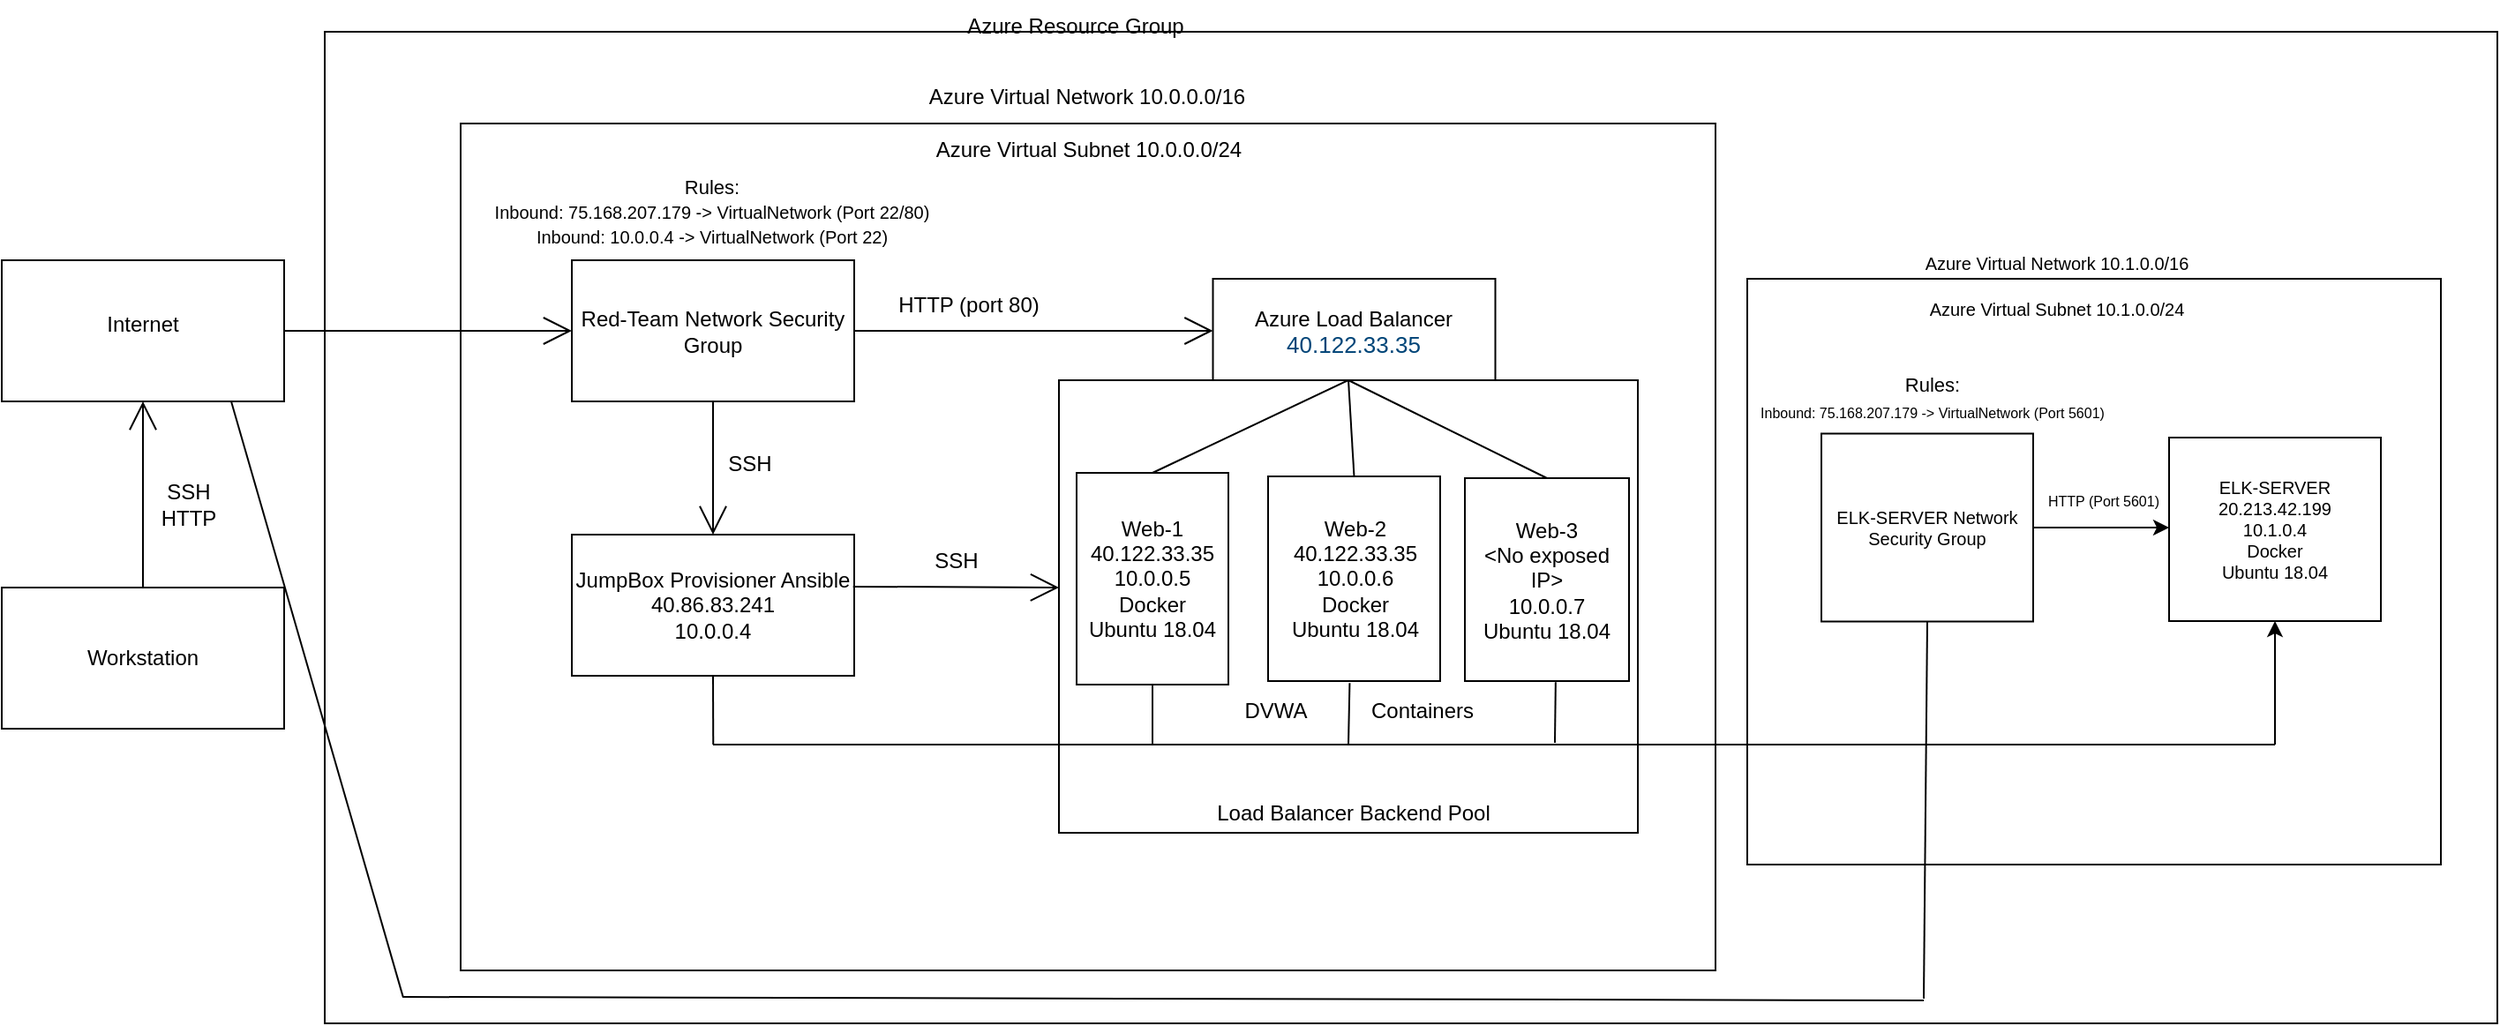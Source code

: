 <mxfile version="17.1.3" type="github">
  <diagram id="Vim2YMB18qbfsKO-1kl4" name="Page-1">
    <mxGraphModel dx="1704" dy="1128" grid="0" gridSize="10" guides="1" tooltips="1" connect="1" arrows="1" fold="1" page="0" pageScale="1" pageWidth="850" pageHeight="1100" math="0" shadow="0">
      <root>
        <mxCell id="0" />
        <mxCell id="1" parent="0" />
        <mxCell id="G9EsvETkhlV5NKroU2Br-8" value="HTTP (Port 5601)" style="text;html=1;strokeColor=none;fillColor=none;align=center;verticalAlign=middle;whiteSpace=wrap;rounded=0;fontSize=10;" vertex="1" parent="1">
          <mxGeometry x="1245" y="488.5" width="85" height="23" as="geometry" />
        </mxCell>
        <mxCell id="G9EsvETkhlV5NKroU2Br-17" value="" style="rounded=0;whiteSpace=wrap;html=1;fontSize=10;" vertex="1" parent="1">
          <mxGeometry x="1112" y="194" width="312" height="261" as="geometry" />
        </mxCell>
        <mxCell id="Mb7m1HrjGLBDkhzbU_Ss-30" value="" style="rounded=0;whiteSpace=wrap;html=1;hachureGap=4;" parent="1" vertex="1">
          <mxGeometry x="703" y="237" width="314" height="215" as="geometry" />
        </mxCell>
        <mxCell id="Mb7m1HrjGLBDkhzbU_Ss-1" value="" style="rounded=0;whiteSpace=wrap;html=1;hachureGap=4;" parent="1" vertex="1">
          <mxGeometry x="280" y="7" width="1231" height="562" as="geometry" />
        </mxCell>
        <mxCell id="Mb7m1HrjGLBDkhzbU_Ss-3" value="Azure Resource Group" style="text;strokeColor=none;fillColor=none;html=1;align=center;verticalAlign=middle;whiteSpace=wrap;rounded=0;hachureGap=4;" parent="1" vertex="1">
          <mxGeometry x="610" y="-11" width="191" height="30" as="geometry" />
        </mxCell>
        <mxCell id="Mb7m1HrjGLBDkhzbU_Ss-6" value="" style="rounded=0;whiteSpace=wrap;html=1;hachureGap=4;" parent="1" vertex="1">
          <mxGeometry x="357" y="59" width="711" height="480" as="geometry" />
        </mxCell>
        <mxCell id="Mb7m1HrjGLBDkhzbU_Ss-7" value="Azure Virtual Network 10.0.0.0/16" style="text;strokeColor=none;fillColor=none;html=1;align=center;verticalAlign=middle;whiteSpace=wrap;rounded=0;hachureGap=4;" parent="1" vertex="1">
          <mxGeometry x="610" y="29" width="204" height="30" as="geometry" />
        </mxCell>
        <mxCell id="Mb7m1HrjGLBDkhzbU_Ss-8" value="Azure Virtual Subnet 10.0.0.0/24" style="text;strokeColor=none;fillColor=none;html=1;align=center;verticalAlign=middle;whiteSpace=wrap;rounded=0;hachureGap=4;" parent="1" vertex="1">
          <mxGeometry x="576.5" y="59" width="272" height="30" as="geometry" />
        </mxCell>
        <mxCell id="Mb7m1HrjGLBDkhzbU_Ss-9" value="" style="rounded=0;whiteSpace=wrap;html=1;hachureGap=4;" parent="1" vertex="1">
          <mxGeometry x="97" y="136.5" width="160" height="80" as="geometry" />
        </mxCell>
        <mxCell id="Mb7m1HrjGLBDkhzbU_Ss-10" value="Internet" style="text;strokeColor=none;fillColor=none;html=1;align=center;verticalAlign=middle;whiteSpace=wrap;rounded=0;hachureGap=4;" parent="1" vertex="1">
          <mxGeometry x="147" y="158" width="60" height="30" as="geometry" />
        </mxCell>
        <mxCell id="Mb7m1HrjGLBDkhzbU_Ss-11" value="" style="rounded=0;whiteSpace=wrap;html=1;hachureGap=4;" parent="1" vertex="1">
          <mxGeometry x="97" y="322" width="160" height="80" as="geometry" />
        </mxCell>
        <mxCell id="Mb7m1HrjGLBDkhzbU_Ss-12" value="Workstation" style="text;strokeColor=none;fillColor=none;html=1;align=center;verticalAlign=middle;whiteSpace=wrap;rounded=0;hachureGap=4;" parent="1" vertex="1">
          <mxGeometry x="147" y="347" width="60" height="30" as="geometry" />
        </mxCell>
        <mxCell id="Mb7m1HrjGLBDkhzbU_Ss-13" value="" style="edgeStyle=none;orthogonalLoop=1;jettySize=auto;html=1;rounded=0;endArrow=open;startSize=14;endSize=14;sourcePerimeterSpacing=8;targetPerimeterSpacing=8;curved=1;exitX=0.5;exitY=0;exitDx=0;exitDy=0;entryX=0.5;entryY=1;entryDx=0;entryDy=0;" parent="1" source="Mb7m1HrjGLBDkhzbU_Ss-11" target="Mb7m1HrjGLBDkhzbU_Ss-9" edge="1">
          <mxGeometry width="120" relative="1" as="geometry">
            <mxPoint x="190" y="290" as="sourcePoint" />
            <mxPoint x="503" y="337" as="targetPoint" />
            <Array as="points" />
          </mxGeometry>
        </mxCell>
        <mxCell id="Mb7m1HrjGLBDkhzbU_Ss-14" value="SSH HTTP" style="text;strokeColor=none;fillColor=none;html=1;align=center;verticalAlign=middle;whiteSpace=wrap;rounded=0;hachureGap=4;" parent="1" vertex="1">
          <mxGeometry x="173" y="260" width="60" height="30" as="geometry" />
        </mxCell>
        <mxCell id="Mb7m1HrjGLBDkhzbU_Ss-15" value="Red-Team Network Security Group" style="rounded=0;whiteSpace=wrap;html=1;hachureGap=4;" parent="1" vertex="1">
          <mxGeometry x="420" y="136.5" width="160" height="80" as="geometry" />
        </mxCell>
        <mxCell id="Mb7m1HrjGLBDkhzbU_Ss-16" value="" style="edgeStyle=none;orthogonalLoop=1;jettySize=auto;html=1;rounded=0;endArrow=open;startSize=14;endSize=14;sourcePerimeterSpacing=8;targetPerimeterSpacing=8;curved=1;exitX=1;exitY=0.5;exitDx=0;exitDy=0;entryX=0;entryY=0.5;entryDx=0;entryDy=0;" parent="1" source="Mb7m1HrjGLBDkhzbU_Ss-9" target="Mb7m1HrjGLBDkhzbU_Ss-15" edge="1">
          <mxGeometry width="120" relative="1" as="geometry">
            <mxPoint x="549" y="119" as="sourcePoint" />
            <mxPoint x="669" y="119" as="targetPoint" />
            <Array as="points" />
          </mxGeometry>
        </mxCell>
        <mxCell id="Mb7m1HrjGLBDkhzbU_Ss-17" value="Azure Load Balancer&lt;br&gt;&lt;span style=&quot;color: rgb(0 , 69 , 120) ; font-family: &amp;#34;az_ea_font&amp;#34; , &amp;#34;segoe ui&amp;#34; , &amp;#34;az_font&amp;#34; , , , &amp;#34;blinkmacsystemfont&amp;#34; , &amp;#34;roboto&amp;#34; , &amp;#34;oxygen&amp;#34; , &amp;#34;ubuntu&amp;#34; , &amp;#34;cantarell&amp;#34; , &amp;#34;open sans&amp;#34; , &amp;#34;helvetica neue&amp;#34; , sans-serif ; font-size: 13px ; text-align: left&quot;&gt;40.122.33.35&lt;/span&gt;" style="rounded=0;whiteSpace=wrap;html=1;hachureGap=4;" parent="1" vertex="1">
          <mxGeometry x="783.25" y="147" width="160" height="59" as="geometry" />
        </mxCell>
        <mxCell id="Mb7m1HrjGLBDkhzbU_Ss-18" value="" style="edgeStyle=none;orthogonalLoop=1;jettySize=auto;html=1;rounded=0;endArrow=open;startSize=14;endSize=14;sourcePerimeterSpacing=8;targetPerimeterSpacing=8;curved=1;exitX=1;exitY=0.5;exitDx=0;exitDy=0;entryX=0;entryY=0.5;entryDx=0;entryDy=0;" parent="1" source="Mb7m1HrjGLBDkhzbU_Ss-15" target="Mb7m1HrjGLBDkhzbU_Ss-17" edge="1">
          <mxGeometry width="120" relative="1" as="geometry">
            <mxPoint x="549" y="162" as="sourcePoint" />
            <mxPoint x="669" y="162" as="targetPoint" />
            <Array as="points" />
          </mxGeometry>
        </mxCell>
        <mxCell id="Mb7m1HrjGLBDkhzbU_Ss-19" value="HTTP (port 80)" style="text;strokeColor=none;fillColor=none;html=1;align=center;verticalAlign=middle;whiteSpace=wrap;rounded=0;hachureGap=4;" parent="1" vertex="1">
          <mxGeometry x="587" y="147" width="116" height="30" as="geometry" />
        </mxCell>
        <mxCell id="Mb7m1HrjGLBDkhzbU_Ss-20" value="" style="edgeStyle=none;orthogonalLoop=1;jettySize=auto;html=1;rounded=0;endArrow=open;startSize=14;endSize=14;sourcePerimeterSpacing=8;targetPerimeterSpacing=8;curved=1;entryX=0.5;entryY=0;entryDx=0;entryDy=0;exitX=0.5;exitY=1;exitDx=0;exitDy=0;" parent="1" source="Mb7m1HrjGLBDkhzbU_Ss-15" target="Mb7m1HrjGLBDkhzbU_Ss-21" edge="1">
          <mxGeometry width="120" relative="1" as="geometry">
            <mxPoint x="496" y="211" as="sourcePoint" />
            <mxPoint x="669" y="291" as="targetPoint" />
            <Array as="points" />
          </mxGeometry>
        </mxCell>
        <mxCell id="Mb7m1HrjGLBDkhzbU_Ss-21" value="JumpBox Provisioner Ansible&lt;br&gt;40.86.83.241&lt;br&gt;10.0.0.4&lt;br&gt;" style="rounded=0;whiteSpace=wrap;html=1;hachureGap=4;" parent="1" vertex="1">
          <mxGeometry x="420" y="292" width="160" height="80" as="geometry" />
        </mxCell>
        <mxCell id="Mb7m1HrjGLBDkhzbU_Ss-22" value="SSH" style="text;strokeColor=none;fillColor=none;html=1;align=center;verticalAlign=middle;whiteSpace=wrap;rounded=0;hachureGap=4;" parent="1" vertex="1">
          <mxGeometry x="491" y="237" width="60" height="30" as="geometry" />
        </mxCell>
        <mxCell id="Mb7m1HrjGLBDkhzbU_Ss-23" value="" style="edgeStyle=none;orthogonalLoop=1;jettySize=auto;html=1;rounded=0;endArrow=open;startSize=14;endSize=14;sourcePerimeterSpacing=8;targetPerimeterSpacing=8;curved=1;exitX=0.996;exitY=0.368;exitDx=0;exitDy=0;exitPerimeter=0;" parent="1" edge="1" source="Mb7m1HrjGLBDkhzbU_Ss-21">
          <mxGeometry width="120" relative="1" as="geometry">
            <mxPoint x="601" y="322" as="sourcePoint" />
            <mxPoint x="696" y="322" as="targetPoint" />
            <Array as="points" />
          </mxGeometry>
        </mxCell>
        <mxCell id="Mb7m1HrjGLBDkhzbU_Ss-24" value="" style="rounded=0;whiteSpace=wrap;html=1;hachureGap=4;" parent="1" vertex="1">
          <mxGeometry x="696" y="204.5" width="328" height="256.5" as="geometry" />
        </mxCell>
        <mxCell id="Mb7m1HrjGLBDkhzbU_Ss-25" value="Web-1&lt;br&gt;40.122.33.35&lt;br&gt;10.0.0.5&lt;br&gt;Docker&lt;br&gt;Ubuntu 18.04" style="rounded=0;whiteSpace=wrap;html=1;hachureGap=4;" parent="1" vertex="1">
          <mxGeometry x="706" y="257" width="86" height="120" as="geometry" />
        </mxCell>
        <mxCell id="Mb7m1HrjGLBDkhzbU_Ss-27" value="Web-2&lt;br&gt;40.122.33.35&lt;br&gt;10.0.0.6&lt;br&gt;Docker&lt;br&gt;Ubuntu 18.04" style="rounded=0;whiteSpace=wrap;html=1;hachureGap=4;" parent="1" vertex="1">
          <mxGeometry x="814.5" y="259" width="97.5" height="116" as="geometry" />
        </mxCell>
        <mxCell id="Mb7m1HrjGLBDkhzbU_Ss-28" value="Web-3&lt;br&gt;&amp;lt;No exposed IP&amp;gt;&lt;br&gt;10.0.0.7&lt;br&gt;Ubuntu 18.04" style="rounded=0;whiteSpace=wrap;html=1;hachureGap=4;" parent="1" vertex="1">
          <mxGeometry x="926" y="260" width="93" height="115" as="geometry" />
        </mxCell>
        <mxCell id="Mb7m1HrjGLBDkhzbU_Ss-29" value="Load Balancer Backend Pool" style="text;strokeColor=none;fillColor=none;html=1;align=center;verticalAlign=middle;whiteSpace=wrap;rounded=0;hachureGap=4;" parent="1" vertex="1">
          <mxGeometry x="777.38" y="435" width="171.75" height="30" as="geometry" />
        </mxCell>
        <mxCell id="Mb7m1HrjGLBDkhzbU_Ss-32" value="SSH" style="text;strokeColor=none;fillColor=none;html=1;align=center;verticalAlign=middle;whiteSpace=wrap;rounded=0;hachureGap=4;" parent="1" vertex="1">
          <mxGeometry x="608" y="292" width="60" height="30" as="geometry" />
        </mxCell>
        <mxCell id="Mb7m1HrjGLBDkhzbU_Ss-65" value="" style="endArrow=none;html=1;rounded=0;startSize=14;endSize=14;sourcePerimeterSpacing=8;targetPerimeterSpacing=8;curved=1;entryX=0.5;entryY=1;entryDx=0;entryDy=0;" parent="1" target="Mb7m1HrjGLBDkhzbU_Ss-21" edge="1">
          <mxGeometry width="50" height="50" relative="1" as="geometry">
            <mxPoint x="500.13" y="411" as="sourcePoint" />
            <mxPoint x="706" y="335" as="targetPoint" />
          </mxGeometry>
        </mxCell>
        <mxCell id="Mb7m1HrjGLBDkhzbU_Ss-68" value="" style="endArrow=none;html=1;rounded=0;startSize=14;endSize=14;sourcePerimeterSpacing=8;targetPerimeterSpacing=8;curved=1;entryX=0.474;entryY=1.01;entryDx=0;entryDy=0;entryPerimeter=0;" parent="1" target="Mb7m1HrjGLBDkhzbU_Ss-27" edge="1">
          <mxGeometry width="50" height="50" relative="1" as="geometry">
            <mxPoint x="860" y="411" as="sourcePoint" />
            <mxPoint x="910" y="361" as="targetPoint" />
          </mxGeometry>
        </mxCell>
        <mxCell id="Mb7m1HrjGLBDkhzbU_Ss-70" value="" style="endArrow=none;html=1;rounded=0;startSize=14;endSize=14;sourcePerimeterSpacing=8;targetPerimeterSpacing=8;curved=1;entryX=0.5;entryY=1;entryDx=0;entryDy=0;" parent="1" target="Mb7m1HrjGLBDkhzbU_Ss-25" edge="1">
          <mxGeometry width="50" height="50" relative="1" as="geometry">
            <mxPoint x="749" y="411" as="sourcePoint" />
            <mxPoint x="795" y="361" as="targetPoint" />
          </mxGeometry>
        </mxCell>
        <mxCell id="Mb7m1HrjGLBDkhzbU_Ss-71" value="" style="endArrow=none;html=1;rounded=0;startSize=14;endSize=14;sourcePerimeterSpacing=8;curved=1;" parent="1" edge="1">
          <mxGeometry width="50" height="50" relative="1" as="geometry">
            <mxPoint x="694.25" y="411" as="sourcePoint" />
            <mxPoint x="977" y="411" as="targetPoint" />
          </mxGeometry>
        </mxCell>
        <mxCell id="Mb7m1HrjGLBDkhzbU_Ss-72" value="" style="endArrow=none;html=1;rounded=0;startSize=14;endSize=14;sourcePerimeterSpacing=8;targetPerimeterSpacing=8;curved=1;" parent="1" edge="1">
          <mxGeometry width="50" height="50" relative="1" as="geometry">
            <mxPoint x="970" y="406" as="sourcePoint" />
            <mxPoint x="970" y="406" as="targetPoint" />
          </mxGeometry>
        </mxCell>
        <mxCell id="Mb7m1HrjGLBDkhzbU_Ss-73" value="" style="endArrow=none;html=1;rounded=0;startSize=14;endSize=14;sourcePerimeterSpacing=8;targetPerimeterSpacing=8;curved=1;entryX=0.553;entryY=1.005;entryDx=0;entryDy=0;entryPerimeter=0;" parent="1" target="Mb7m1HrjGLBDkhzbU_Ss-28" edge="1">
          <mxGeometry width="50" height="50" relative="1" as="geometry">
            <mxPoint x="977" y="410" as="sourcePoint" />
            <mxPoint x="977" y="404" as="targetPoint" />
          </mxGeometry>
        </mxCell>
        <mxCell id="Mb7m1HrjGLBDkhzbU_Ss-74" value="DVWA" style="text;strokeColor=none;fillColor=none;html=1;align=center;verticalAlign=middle;whiteSpace=wrap;rounded=0;hachureGap=4;" parent="1" vertex="1">
          <mxGeometry x="788.5" y="377" width="60" height="30" as="geometry" />
        </mxCell>
        <mxCell id="Mb7m1HrjGLBDkhzbU_Ss-75" value="Containers" style="text;strokeColor=none;fillColor=none;html=1;align=center;verticalAlign=middle;whiteSpace=wrap;rounded=0;hachureGap=4;" parent="1" vertex="1">
          <mxGeometry x="872" y="377" width="60" height="30" as="geometry" />
        </mxCell>
        <mxCell id="Mb7m1HrjGLBDkhzbU_Ss-78" value="" style="endArrow=none;html=1;rounded=0;startSize=14;endSize=14;sourcePerimeterSpacing=8;targetPerimeterSpacing=8;curved=1;" parent="1" edge="1">
          <mxGeometry width="50" height="50" relative="1" as="geometry">
            <mxPoint x="500" y="411" as="sourcePoint" />
            <mxPoint x="696" y="411" as="targetPoint" />
          </mxGeometry>
        </mxCell>
        <mxCell id="Mb7m1HrjGLBDkhzbU_Ss-79" value="" style="endArrow=none;html=1;rounded=0;startSize=14;endSize=14;sourcePerimeterSpacing=8;targetPerimeterSpacing=8;curved=1;exitX=0.5;exitY=0;exitDx=0;exitDy=0;entryX=0.5;entryY=0;entryDx=0;entryDy=0;" parent="1" source="Mb7m1HrjGLBDkhzbU_Ss-24" target="Mb7m1HrjGLBDkhzbU_Ss-25" edge="1">
          <mxGeometry width="50" height="50" relative="1" as="geometry">
            <mxPoint x="890" y="206" as="sourcePoint" />
            <mxPoint x="940" y="156" as="targetPoint" />
          </mxGeometry>
        </mxCell>
        <mxCell id="Mb7m1HrjGLBDkhzbU_Ss-80" value="" style="endArrow=none;html=1;rounded=0;startSize=14;endSize=14;sourcePerimeterSpacing=8;targetPerimeterSpacing=8;curved=1;exitX=0.5;exitY=0;exitDx=0;exitDy=0;entryX=0.5;entryY=0;entryDx=0;entryDy=0;" parent="1" source="Mb7m1HrjGLBDkhzbU_Ss-24" target="Mb7m1HrjGLBDkhzbU_Ss-27" edge="1">
          <mxGeometry width="50" height="50" relative="1" as="geometry">
            <mxPoint x="890" y="206" as="sourcePoint" />
            <mxPoint x="940" y="156" as="targetPoint" />
          </mxGeometry>
        </mxCell>
        <mxCell id="Mb7m1HrjGLBDkhzbU_Ss-81" value="" style="endArrow=none;html=1;rounded=0;startSize=14;endSize=14;sourcePerimeterSpacing=8;targetPerimeterSpacing=8;curved=1;exitX=0.5;exitY=0;exitDx=0;exitDy=0;entryX=0.5;entryY=0;entryDx=0;entryDy=0;" parent="1" source="Mb7m1HrjGLBDkhzbU_Ss-24" target="Mb7m1HrjGLBDkhzbU_Ss-28" edge="1">
          <mxGeometry width="50" height="50" relative="1" as="geometry">
            <mxPoint x="1099" y="232" as="sourcePoint" />
            <mxPoint x="1149" y="182" as="targetPoint" />
          </mxGeometry>
        </mxCell>
        <mxCell id="G9EsvETkhlV5NKroU2Br-1" value="&lt;font&gt;&lt;span style=&quot;font-size: 11px&quot;&gt;Rules:&lt;/span&gt;&lt;br&gt;&lt;font style=&quot;font-size: 10px&quot;&gt;&lt;font&gt;Inbound:&amp;nbsp;&lt;span class=&quot;fxc-gcflink-text&quot;&gt;75.168.207.179 -&amp;gt; VirtualNetwork (Port 22/80)&lt;/span&gt;&lt;/font&gt;&lt;br&gt;&lt;font&gt;I&lt;/font&gt;nbound: 10.0.0.4&amp;nbsp;&lt;span class=&quot;fxc-gcflink-text&quot;&gt;-&amp;gt; VirtualNetwork (Port 22)&lt;/span&gt;&lt;/font&gt;&lt;br&gt;&lt;br&gt;&lt;br&gt;&lt;/font&gt;" style="text;html=1;strokeColor=none;fillColor=none;align=center;verticalAlign=middle;whiteSpace=wrap;rounded=0;" vertex="1" parent="1">
          <mxGeometry x="368.38" y="66" width="263.25" height="113" as="geometry" />
        </mxCell>
        <mxCell id="G9EsvETkhlV5NKroU2Br-22" value="" style="rounded=0;whiteSpace=wrap;html=1;fontSize=10;" vertex="1" parent="1">
          <mxGeometry x="1086" y="147" width="393" height="332" as="geometry" />
        </mxCell>
        <mxCell id="G9EsvETkhlV5NKroU2Br-3" value="ELK-SERVER Network Security Group" style="rounded=0;whiteSpace=wrap;html=1;fontSize=10;" vertex="1" parent="1">
          <mxGeometry x="1128" y="234.75" width="120" height="106.5" as="geometry" />
        </mxCell>
        <mxCell id="G9EsvETkhlV5NKroU2Br-19" value="Azure Virtual Network 10.1.0.0/16" style="text;html=1;strokeColor=none;fillColor=none;align=center;verticalAlign=middle;whiteSpace=wrap;rounded=0;fontSize=10;" vertex="1" parent="1">
          <mxGeometry x="1167" y="123" width="189" height="30" as="geometry" />
        </mxCell>
        <mxCell id="G9EsvETkhlV5NKroU2Br-21" value="Azure Virtual Subnet 10.1.0.0/24" style="text;html=1;strokeColor=none;fillColor=none;align=center;verticalAlign=middle;whiteSpace=wrap;rounded=0;fontSize=10;" vertex="1" parent="1">
          <mxGeometry x="1150" y="149" width="223" height="30" as="geometry" />
        </mxCell>
        <mxCell id="G9EsvETkhlV5NKroU2Br-23" value="" style="endArrow=none;html=1;rounded=0;fontSize=10;entryX=0.036;entryY=0.973;entryDx=0;entryDy=0;entryPerimeter=0;" edge="1" parent="1" target="Mb7m1HrjGLBDkhzbU_Ss-1">
          <mxGeometry width="50" height="50" relative="1" as="geometry">
            <mxPoint x="227" y="216.5" as="sourcePoint" />
            <mxPoint x="277" y="166.5" as="targetPoint" />
          </mxGeometry>
        </mxCell>
        <mxCell id="G9EsvETkhlV5NKroU2Br-24" value="" style="endArrow=none;html=1;rounded=0;fontSize=10;" edge="1" parent="1">
          <mxGeometry width="50" height="50" relative="1" as="geometry">
            <mxPoint x="324" y="554" as="sourcePoint" />
            <mxPoint x="1186" y="556" as="targetPoint" />
          </mxGeometry>
        </mxCell>
        <mxCell id="G9EsvETkhlV5NKroU2Br-25" value="" style="endArrow=none;html=1;rounded=0;fontSize=10;entryX=0.5;entryY=1;entryDx=0;entryDy=0;" edge="1" parent="1" target="G9EsvETkhlV5NKroU2Br-3">
          <mxGeometry width="50" height="50" relative="1" as="geometry">
            <mxPoint x="1186" y="555" as="sourcePoint" />
            <mxPoint x="1236" y="505" as="targetPoint" />
          </mxGeometry>
        </mxCell>
        <mxCell id="G9EsvETkhlV5NKroU2Br-2" value="&lt;font style=&quot;font-size: 10px&quot;&gt;ELK-SERVER&lt;br&gt;20.213.42.199&lt;br&gt;10.1.0.4&lt;br&gt;Docker&lt;br&gt;Ubuntu 18.04&lt;/font&gt;" style="rounded=0;whiteSpace=wrap;html=1;fontSize=8;" vertex="1" parent="1">
          <mxGeometry x="1325" y="237" width="120" height="104" as="geometry" />
        </mxCell>
        <mxCell id="G9EsvETkhlV5NKroU2Br-27" value="" style="endArrow=none;html=1;rounded=0;fontSize=10;" edge="1" parent="1">
          <mxGeometry width="50" height="50" relative="1" as="geometry">
            <mxPoint x="977" y="411" as="sourcePoint" />
            <mxPoint x="1385" y="411" as="targetPoint" />
          </mxGeometry>
        </mxCell>
        <mxCell id="G9EsvETkhlV5NKroU2Br-28" value="" style="endArrow=classic;html=1;rounded=0;fontSize=10;entryX=0.5;entryY=1;entryDx=0;entryDy=0;" edge="1" parent="1" target="G9EsvETkhlV5NKroU2Br-2">
          <mxGeometry width="50" height="50" relative="1" as="geometry">
            <mxPoint x="1385" y="411" as="sourcePoint" />
            <mxPoint x="1437" y="363" as="targetPoint" />
          </mxGeometry>
        </mxCell>
        <mxCell id="G9EsvETkhlV5NKroU2Br-29" value="" style="endArrow=classic;html=1;rounded=0;fontSize=10;exitX=1;exitY=0.5;exitDx=0;exitDy=0;" edge="1" parent="1" source="G9EsvETkhlV5NKroU2Br-3">
          <mxGeometry width="50" height="50" relative="1" as="geometry">
            <mxPoint x="1259" y="300" as="sourcePoint" />
            <mxPoint x="1325" y="288" as="targetPoint" />
          </mxGeometry>
        </mxCell>
        <mxCell id="G9EsvETkhlV5NKroU2Br-30" value="&lt;font style=&quot;font-size: 8px&quot;&gt;HTTP (Port 5601)&lt;/font&gt;" style="text;html=1;strokeColor=none;fillColor=none;align=center;verticalAlign=middle;whiteSpace=wrap;rounded=0;fontSize=10;" vertex="1" parent="1">
          <mxGeometry x="1241.5" y="257" width="92" height="30" as="geometry" />
        </mxCell>
        <mxCell id="G9EsvETkhlV5NKroU2Br-5" value="&lt;font&gt;&lt;span style=&quot;font-size: 11px&quot;&gt;Rules:&lt;/span&gt;&lt;br&gt;&lt;font style=&quot;font-size: 8px&quot;&gt;Inbound:&amp;nbsp;&lt;span class=&quot;fxc-gcflink-text&quot;&gt;75.168.207.179 -&amp;gt; VirtualNetwork (Port 5601)&lt;/span&gt;&lt;/font&gt;&lt;br&gt;&lt;/font&gt;" style="text;html=1;strokeColor=none;fillColor=none;align=center;verticalAlign=middle;whiteSpace=wrap;rounded=0;" vertex="1" parent="1">
          <mxGeometry x="1086" y="188" width="209.74" height="51" as="geometry" />
        </mxCell>
      </root>
    </mxGraphModel>
  </diagram>
</mxfile>
